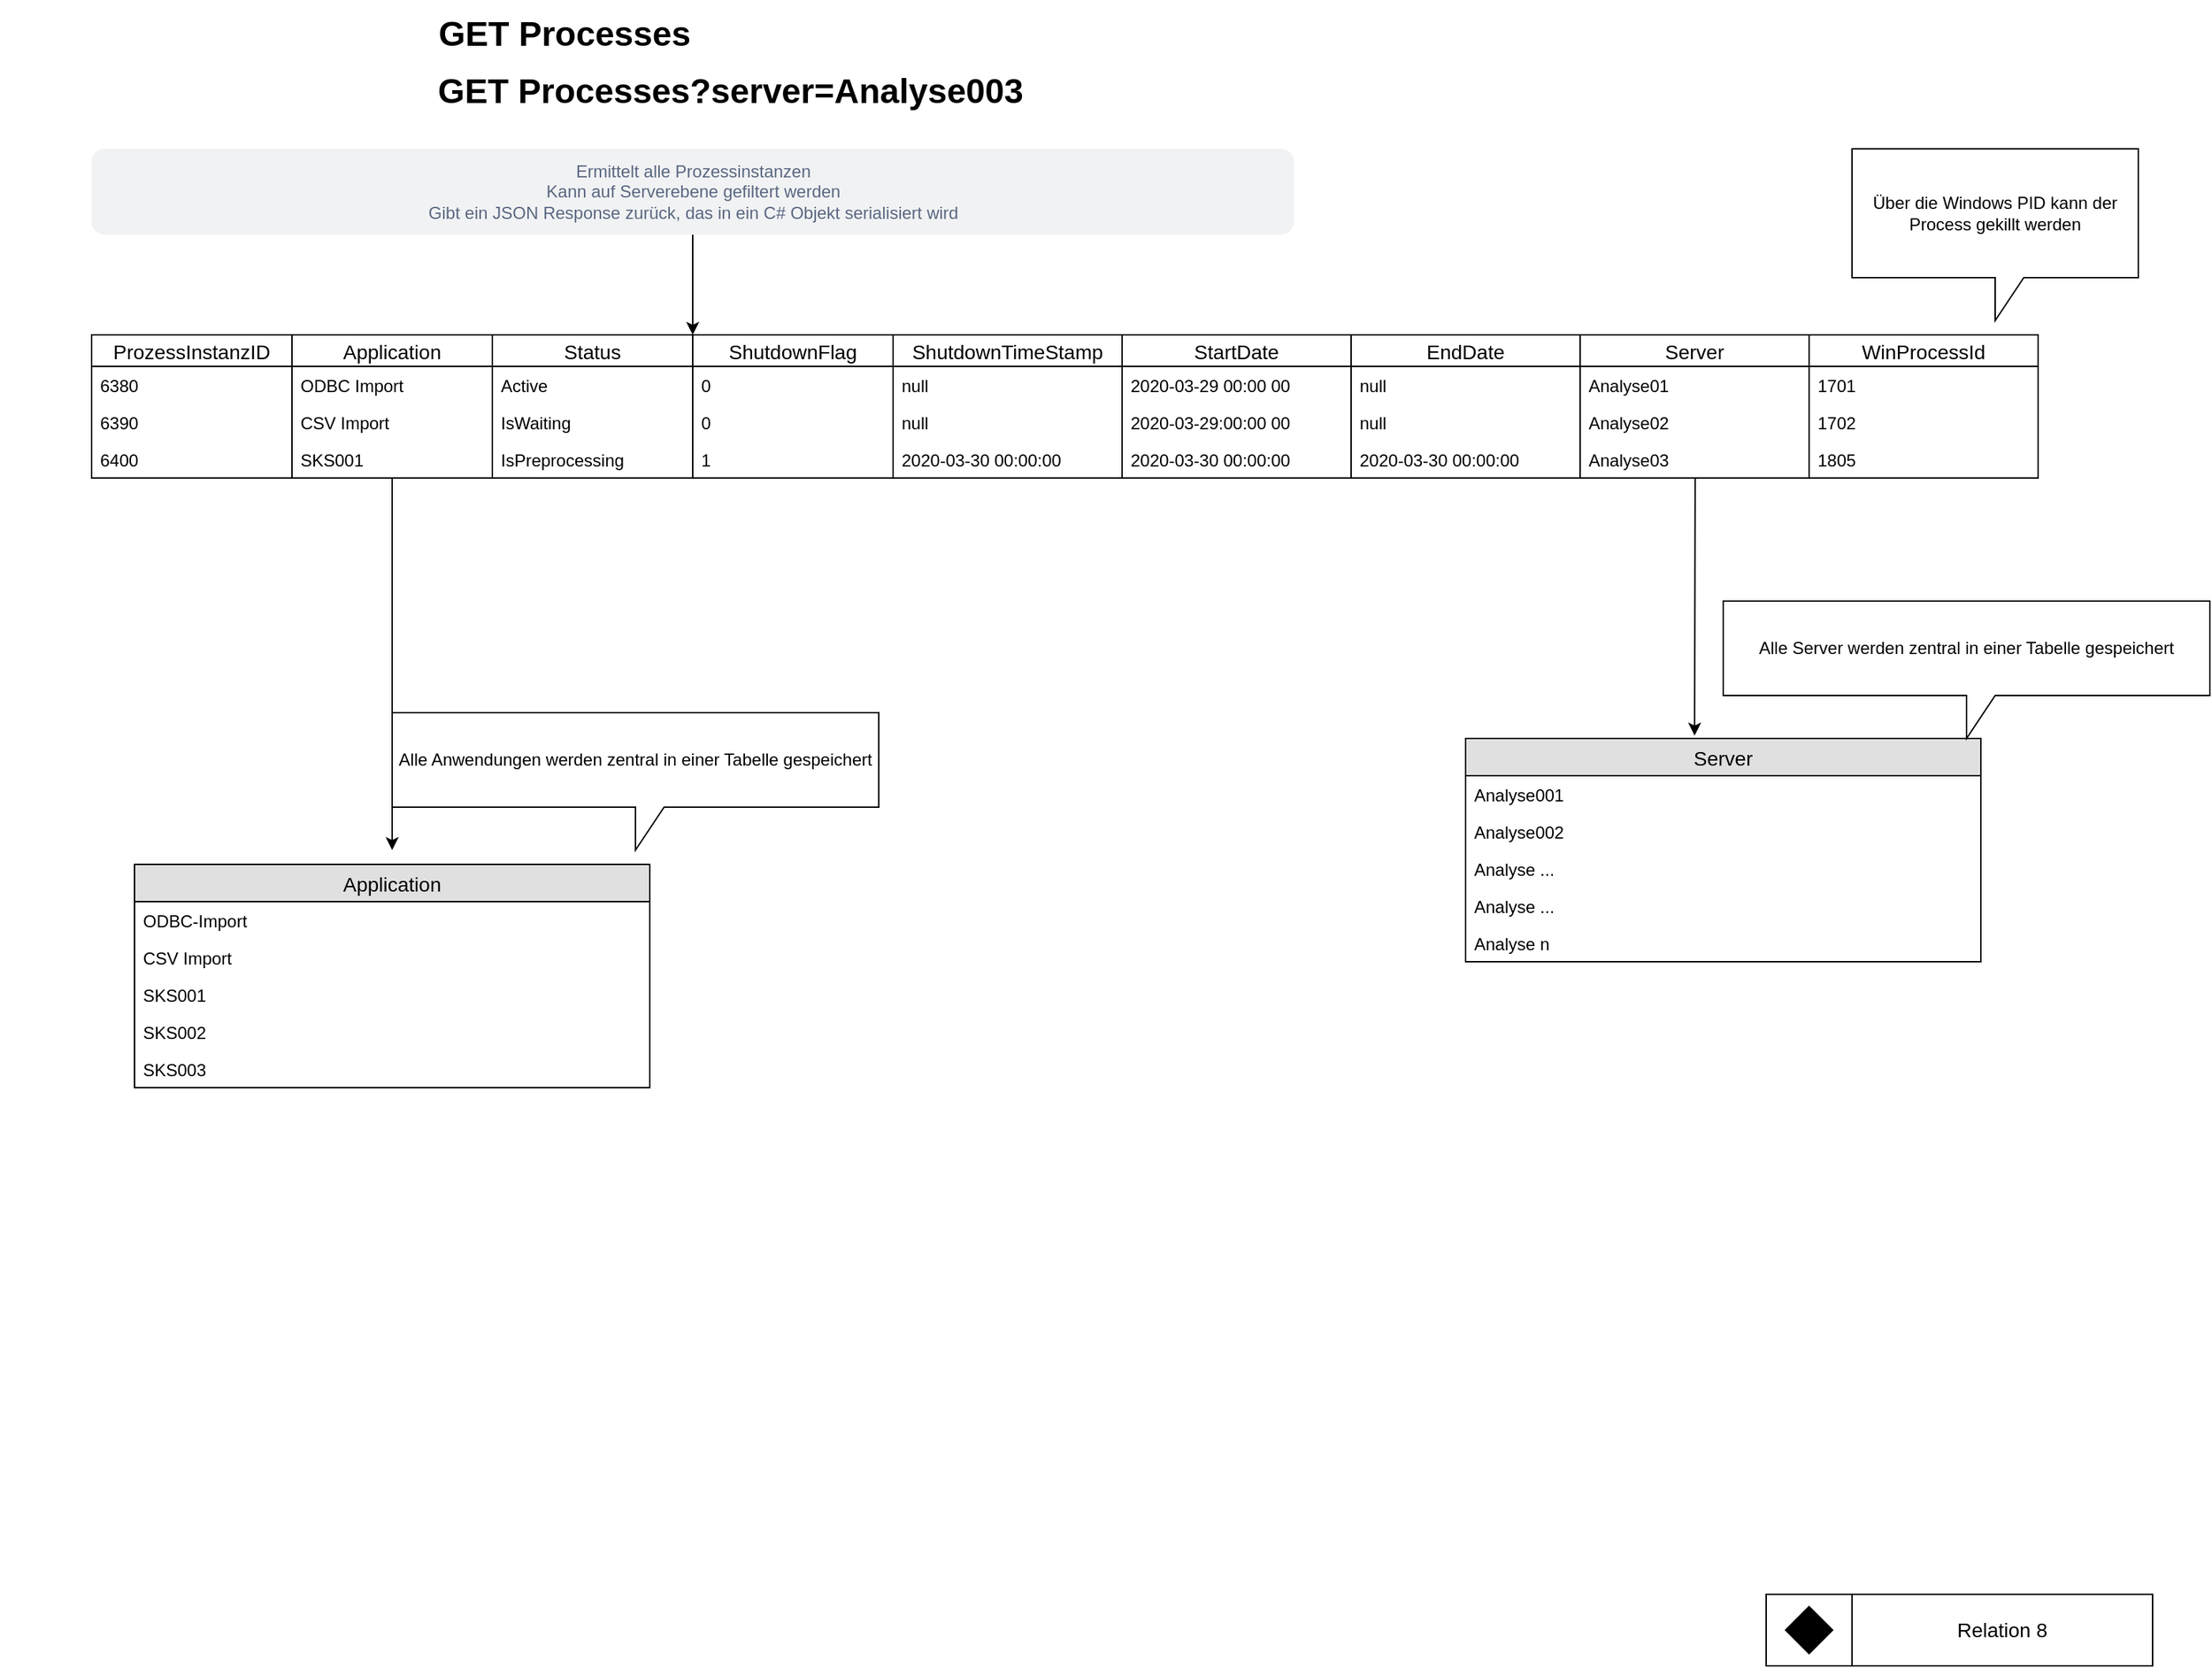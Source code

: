 <mxfile version="12.9.4" type="github">
  <diagram name="Page-1" id="bd83a815-5ea8-2e97-e5ec-87c9f400f2fa">
    <mxGraphModel dx="2062" dy="1093" grid="0" gridSize="10" guides="1" tooltips="1" connect="1" arrows="1" fold="1" page="1" pageScale="1.5" pageWidth="1169" pageHeight="826" background="#ffffff" math="0" shadow="0">
      <root>
        <mxCell id="0" style=";html=1;" />
        <mxCell id="1" style=";html=1;" parent="0" />
        <mxCell id="1516e18e63f93b96-4" value="" style="whiteSpace=wrap;html=1;rounded=0;shadow=0;strokeWidth=1;fontSize=14" parent="1" vertex="1">
          <mxGeometry x="1400" y="1140" width="60" height="50" as="geometry" />
        </mxCell>
        <mxCell id="1516e18e63f93b96-5" value="Relation 8" style="whiteSpace=wrap;html=1;rounded=0;shadow=0;strokeWidth=1;fontSize=14" parent="1" vertex="1">
          <mxGeometry x="1460" y="1140" width="210" height="50" as="geometry" />
        </mxCell>
        <mxCell id="1516e18e63f93b96-12" value="" style="rhombus;whiteSpace=wrap;html=1;rounded=0;shadow=0;strokeWidth=3;fillColor=#000000;fontSize=14" parent="1" vertex="1">
          <mxGeometry x="1415" y="1150" width="30" height="30" as="geometry" />
        </mxCell>
        <mxCell id="1516e18e63f93b96-3" value="GET Processes" style="text;strokeColor=none;fillColor=none;html=1;fontSize=24;fontStyle=1;verticalAlign=middle;align=center;rounded=0;shadow=1;" parent="1" vertex="1">
          <mxGeometry x="170" y="30" width="780" height="40" as="geometry" />
        </mxCell>
        <mxCell id="bckWVSyY-eQP2_SJs-Vo-93" style="edgeStyle=orthogonalEdgeStyle;rounded=0;orthogonalLoop=1;jettySize=auto;html=1;entryX=0;entryY=0;entryDx=0;entryDy=0;" edge="1" parent="1" source="bckWVSyY-eQP2_SJs-Vo-24" target="bckWVSyY-eQP2_SJs-Vo-55">
          <mxGeometry relative="1" as="geometry" />
        </mxCell>
        <mxCell id="bckWVSyY-eQP2_SJs-Vo-24" value="Ermittelt alle Prozessinstanzen&lt;br&gt;&lt;div&gt;Kann auf Serverebene gefiltert werden&lt;/div&gt;&lt;div&gt;Gibt ein JSON Response zurück, das in ein C# Objekt serialisiert wird&lt;br&gt;&lt;/div&gt;" style="rounded=1;align=center;fillColor=#F1F2F4;strokeColor=none;html=1;fontColor=#596780;fontSize=12" vertex="1" parent="1">
          <mxGeometry x="230" y="130" width="840" height="60" as="geometry" />
        </mxCell>
        <mxCell id="bckWVSyY-eQP2_SJs-Vo-43" value="ProzessInstanzID" style="swimlane;fontStyle=0;childLayout=stackLayout;horizontal=1;startSize=22;fillColor=none;horizontalStack=0;resizeParent=1;resizeParentMax=0;resizeLast=0;collapsible=1;marginBottom=0;swimlaneFillColor=#ffffff;align=center;fontSize=14;" vertex="1" parent="1">
          <mxGeometry x="230" y="260" width="140" height="100" as="geometry" />
        </mxCell>
        <mxCell id="bckWVSyY-eQP2_SJs-Vo-44" value="6380" style="text;strokeColor=none;fillColor=none;spacingLeft=4;spacingRight=4;overflow=hidden;rotatable=0;points=[[0,0.5],[1,0.5]];portConstraint=eastwest;fontSize=12;" vertex="1" parent="bckWVSyY-eQP2_SJs-Vo-43">
          <mxGeometry y="22" width="140" height="26" as="geometry" />
        </mxCell>
        <mxCell id="bckWVSyY-eQP2_SJs-Vo-45" value="6390" style="text;strokeColor=none;fillColor=none;spacingLeft=4;spacingRight=4;overflow=hidden;rotatable=0;points=[[0,0.5],[1,0.5]];portConstraint=eastwest;fontSize=12;" vertex="1" parent="bckWVSyY-eQP2_SJs-Vo-43">
          <mxGeometry y="48" width="140" height="26" as="geometry" />
        </mxCell>
        <mxCell id="bckWVSyY-eQP2_SJs-Vo-46" value="6400" style="text;strokeColor=none;fillColor=none;spacingLeft=4;spacingRight=4;overflow=hidden;rotatable=0;points=[[0,0.5],[1,0.5]];portConstraint=eastwest;fontSize=12;" vertex="1" parent="bckWVSyY-eQP2_SJs-Vo-43">
          <mxGeometry y="74" width="140" height="26" as="geometry" />
        </mxCell>
        <mxCell id="bckWVSyY-eQP2_SJs-Vo-76" style="edgeStyle=orthogonalEdgeStyle;rounded=0;orthogonalLoop=1;jettySize=auto;html=1;" edge="1" parent="1" source="bckWVSyY-eQP2_SJs-Vo-47">
          <mxGeometry relative="1" as="geometry">
            <mxPoint x="440" y="620" as="targetPoint" />
          </mxGeometry>
        </mxCell>
        <mxCell id="bckWVSyY-eQP2_SJs-Vo-47" value="Application" style="swimlane;fontStyle=0;childLayout=stackLayout;horizontal=1;startSize=22;fillColor=none;horizontalStack=0;resizeParent=1;resizeParentMax=0;resizeLast=0;collapsible=1;marginBottom=0;swimlaneFillColor=#ffffff;align=center;fontSize=14;" vertex="1" parent="1">
          <mxGeometry x="370" y="260" width="140" height="100" as="geometry" />
        </mxCell>
        <mxCell id="bckWVSyY-eQP2_SJs-Vo-48" value="ODBC Import" style="text;strokeColor=none;fillColor=none;spacingLeft=4;spacingRight=4;overflow=hidden;rotatable=0;points=[[0,0.5],[1,0.5]];portConstraint=eastwest;fontSize=12;" vertex="1" parent="bckWVSyY-eQP2_SJs-Vo-47">
          <mxGeometry y="22" width="140" height="26" as="geometry" />
        </mxCell>
        <mxCell id="bckWVSyY-eQP2_SJs-Vo-49" value="CSV Import" style="text;strokeColor=none;fillColor=none;spacingLeft=4;spacingRight=4;overflow=hidden;rotatable=0;points=[[0,0.5],[1,0.5]];portConstraint=eastwest;fontSize=12;" vertex="1" parent="bckWVSyY-eQP2_SJs-Vo-47">
          <mxGeometry y="48" width="140" height="26" as="geometry" />
        </mxCell>
        <mxCell id="bckWVSyY-eQP2_SJs-Vo-50" value="SKS001" style="text;strokeColor=none;fillColor=none;spacingLeft=4;spacingRight=4;overflow=hidden;rotatable=0;points=[[0,0.5],[1,0.5]];portConstraint=eastwest;fontSize=12;" vertex="1" parent="bckWVSyY-eQP2_SJs-Vo-47">
          <mxGeometry y="74" width="140" height="26" as="geometry" />
        </mxCell>
        <mxCell id="bckWVSyY-eQP2_SJs-Vo-51" value="Status" style="swimlane;fontStyle=0;childLayout=stackLayout;horizontal=1;startSize=22;fillColor=none;horizontalStack=0;resizeParent=1;resizeParentMax=0;resizeLast=0;collapsible=1;marginBottom=0;swimlaneFillColor=#ffffff;align=center;fontSize=14;" vertex="1" parent="1">
          <mxGeometry x="510" y="260" width="140" height="100" as="geometry" />
        </mxCell>
        <mxCell id="bckWVSyY-eQP2_SJs-Vo-52" value="Active" style="text;strokeColor=none;fillColor=none;spacingLeft=4;spacingRight=4;overflow=hidden;rotatable=0;points=[[0,0.5],[1,0.5]];portConstraint=eastwest;fontSize=12;" vertex="1" parent="bckWVSyY-eQP2_SJs-Vo-51">
          <mxGeometry y="22" width="140" height="26" as="geometry" />
        </mxCell>
        <mxCell id="bckWVSyY-eQP2_SJs-Vo-53" value="IsWaiting" style="text;strokeColor=none;fillColor=none;spacingLeft=4;spacingRight=4;overflow=hidden;rotatable=0;points=[[0,0.5],[1,0.5]];portConstraint=eastwest;fontSize=12;" vertex="1" parent="bckWVSyY-eQP2_SJs-Vo-51">
          <mxGeometry y="48" width="140" height="26" as="geometry" />
        </mxCell>
        <mxCell id="bckWVSyY-eQP2_SJs-Vo-54" value="IsPreprocessing" style="text;strokeColor=none;fillColor=none;spacingLeft=4;spacingRight=4;overflow=hidden;rotatable=0;points=[[0,0.5],[1,0.5]];portConstraint=eastwest;fontSize=12;" vertex="1" parent="bckWVSyY-eQP2_SJs-Vo-51">
          <mxGeometry y="74" width="140" height="26" as="geometry" />
        </mxCell>
        <mxCell id="bckWVSyY-eQP2_SJs-Vo-55" value="ShutdownFlag" style="swimlane;fontStyle=0;childLayout=stackLayout;horizontal=1;startSize=22;fillColor=none;horizontalStack=0;resizeParent=1;resizeParentMax=0;resizeLast=0;collapsible=1;marginBottom=0;swimlaneFillColor=#ffffff;align=center;fontSize=14;" vertex="1" parent="1">
          <mxGeometry x="650" y="260" width="140" height="100" as="geometry" />
        </mxCell>
        <mxCell id="bckWVSyY-eQP2_SJs-Vo-56" value="0" style="text;strokeColor=none;fillColor=none;spacingLeft=4;spacingRight=4;overflow=hidden;rotatable=0;points=[[0,0.5],[1,0.5]];portConstraint=eastwest;fontSize=12;" vertex="1" parent="bckWVSyY-eQP2_SJs-Vo-55">
          <mxGeometry y="22" width="140" height="26" as="geometry" />
        </mxCell>
        <mxCell id="bckWVSyY-eQP2_SJs-Vo-57" value="0" style="text;strokeColor=none;fillColor=none;spacingLeft=4;spacingRight=4;overflow=hidden;rotatable=0;points=[[0,0.5],[1,0.5]];portConstraint=eastwest;fontSize=12;" vertex="1" parent="bckWVSyY-eQP2_SJs-Vo-55">
          <mxGeometry y="48" width="140" height="26" as="geometry" />
        </mxCell>
        <mxCell id="bckWVSyY-eQP2_SJs-Vo-58" value="1" style="text;strokeColor=none;fillColor=none;spacingLeft=4;spacingRight=4;overflow=hidden;rotatable=0;points=[[0,0.5],[1,0.5]];portConstraint=eastwest;fontSize=12;" vertex="1" parent="bckWVSyY-eQP2_SJs-Vo-55">
          <mxGeometry y="74" width="140" height="26" as="geometry" />
        </mxCell>
        <mxCell id="bckWVSyY-eQP2_SJs-Vo-59" value="ShutdownTimeStamp" style="swimlane;fontStyle=0;childLayout=stackLayout;horizontal=1;startSize=22;fillColor=none;horizontalStack=0;resizeParent=1;resizeParentMax=0;resizeLast=0;collapsible=1;marginBottom=0;swimlaneFillColor=#ffffff;align=center;fontSize=14;" vertex="1" parent="1">
          <mxGeometry x="790" y="260" width="160" height="100" as="geometry" />
        </mxCell>
        <mxCell id="bckWVSyY-eQP2_SJs-Vo-60" value="null" style="text;strokeColor=none;fillColor=none;spacingLeft=4;spacingRight=4;overflow=hidden;rotatable=0;points=[[0,0.5],[1,0.5]];portConstraint=eastwest;fontSize=12;" vertex="1" parent="bckWVSyY-eQP2_SJs-Vo-59">
          <mxGeometry y="22" width="160" height="26" as="geometry" />
        </mxCell>
        <mxCell id="bckWVSyY-eQP2_SJs-Vo-61" value="null" style="text;strokeColor=none;fillColor=none;spacingLeft=4;spacingRight=4;overflow=hidden;rotatable=0;points=[[0,0.5],[1,0.5]];portConstraint=eastwest;fontSize=12;" vertex="1" parent="bckWVSyY-eQP2_SJs-Vo-59">
          <mxGeometry y="48" width="160" height="26" as="geometry" />
        </mxCell>
        <mxCell id="bckWVSyY-eQP2_SJs-Vo-62" value="2020-03-30 00:00:00" style="text;strokeColor=none;fillColor=none;spacingLeft=4;spacingRight=4;overflow=hidden;rotatable=0;points=[[0,0.5],[1,0.5]];portConstraint=eastwest;fontSize=12;" vertex="1" parent="bckWVSyY-eQP2_SJs-Vo-59">
          <mxGeometry y="74" width="160" height="26" as="geometry" />
        </mxCell>
        <mxCell id="bckWVSyY-eQP2_SJs-Vo-63" value="StartDate" style="swimlane;fontStyle=0;childLayout=stackLayout;horizontal=1;startSize=22;fillColor=none;horizontalStack=0;resizeParent=1;resizeParentMax=0;resizeLast=0;collapsible=1;marginBottom=0;swimlaneFillColor=#ffffff;align=center;fontSize=14;" vertex="1" parent="1">
          <mxGeometry x="950" y="260" width="160" height="100" as="geometry" />
        </mxCell>
        <mxCell id="bckWVSyY-eQP2_SJs-Vo-64" value="2020-03-29 00:00 00" style="text;strokeColor=none;fillColor=none;spacingLeft=4;spacingRight=4;overflow=hidden;rotatable=0;points=[[0,0.5],[1,0.5]];portConstraint=eastwest;fontSize=12;" vertex="1" parent="bckWVSyY-eQP2_SJs-Vo-63">
          <mxGeometry y="22" width="160" height="26" as="geometry" />
        </mxCell>
        <mxCell id="bckWVSyY-eQP2_SJs-Vo-65" value="2020-03-29:00:00 00" style="text;strokeColor=none;fillColor=none;spacingLeft=4;spacingRight=4;overflow=hidden;rotatable=0;points=[[0,0.5],[1,0.5]];portConstraint=eastwest;fontSize=12;" vertex="1" parent="bckWVSyY-eQP2_SJs-Vo-63">
          <mxGeometry y="48" width="160" height="26" as="geometry" />
        </mxCell>
        <mxCell id="bckWVSyY-eQP2_SJs-Vo-66" value="2020-03-30 00:00:00" style="text;strokeColor=none;fillColor=none;spacingLeft=4;spacingRight=4;overflow=hidden;rotatable=0;points=[[0,0.5],[1,0.5]];portConstraint=eastwest;fontSize=12;" vertex="1" parent="bckWVSyY-eQP2_SJs-Vo-63">
          <mxGeometry y="74" width="160" height="26" as="geometry" />
        </mxCell>
        <mxCell id="bckWVSyY-eQP2_SJs-Vo-67" value="EndDate" style="swimlane;fontStyle=0;childLayout=stackLayout;horizontal=1;startSize=22;fillColor=none;horizontalStack=0;resizeParent=1;resizeParentMax=0;resizeLast=0;collapsible=1;marginBottom=0;swimlaneFillColor=#ffffff;align=center;fontSize=14;" vertex="1" parent="1">
          <mxGeometry x="1110" y="260" width="160" height="100" as="geometry" />
        </mxCell>
        <mxCell id="bckWVSyY-eQP2_SJs-Vo-68" value="null" style="text;strokeColor=none;fillColor=none;spacingLeft=4;spacingRight=4;overflow=hidden;rotatable=0;points=[[0,0.5],[1,0.5]];portConstraint=eastwest;fontSize=12;" vertex="1" parent="bckWVSyY-eQP2_SJs-Vo-67">
          <mxGeometry y="22" width="160" height="26" as="geometry" />
        </mxCell>
        <mxCell id="bckWVSyY-eQP2_SJs-Vo-69" value="null" style="text;strokeColor=none;fillColor=none;spacingLeft=4;spacingRight=4;overflow=hidden;rotatable=0;points=[[0,0.5],[1,0.5]];portConstraint=eastwest;fontSize=12;" vertex="1" parent="bckWVSyY-eQP2_SJs-Vo-67">
          <mxGeometry y="48" width="160" height="26" as="geometry" />
        </mxCell>
        <mxCell id="bckWVSyY-eQP2_SJs-Vo-70" value="2020-03-30 00:00:00" style="text;strokeColor=none;fillColor=none;spacingLeft=4;spacingRight=4;overflow=hidden;rotatable=0;points=[[0,0.5],[1,0.5]];portConstraint=eastwest;fontSize=12;" vertex="1" parent="bckWVSyY-eQP2_SJs-Vo-67">
          <mxGeometry y="74" width="160" height="26" as="geometry" />
        </mxCell>
        <mxCell id="bckWVSyY-eQP2_SJs-Vo-82" value="" style="edgeStyle=orthogonalEdgeStyle;rounded=0;orthogonalLoop=1;jettySize=auto;html=1;" edge="1" parent="1" source="bckWVSyY-eQP2_SJs-Vo-72">
          <mxGeometry relative="1" as="geometry">
            <mxPoint x="1350" y="540" as="targetPoint" />
          </mxGeometry>
        </mxCell>
        <mxCell id="bckWVSyY-eQP2_SJs-Vo-31" value="Server" style="swimlane;fontStyle=0;childLayout=stackLayout;horizontal=1;startSize=26;fillColor=#e0e0e0;horizontalStack=0;resizeParent=1;resizeParentMax=0;resizeLast=0;collapsible=1;marginBottom=0;swimlaneFillColor=#ffffff;align=center;fontSize=14;" vertex="1" parent="1">
          <mxGeometry x="1190" y="542" width="360" height="156" as="geometry" />
        </mxCell>
        <mxCell id="bckWVSyY-eQP2_SJs-Vo-32" value="Analyse001" style="text;strokeColor=none;fillColor=none;spacingLeft=4;spacingRight=4;overflow=hidden;rotatable=0;points=[[0,0.5],[1,0.5]];portConstraint=eastwest;fontSize=12;" vertex="1" parent="bckWVSyY-eQP2_SJs-Vo-31">
          <mxGeometry y="26" width="360" height="26" as="geometry" />
        </mxCell>
        <mxCell id="bckWVSyY-eQP2_SJs-Vo-33" value="Analyse002" style="text;strokeColor=none;fillColor=none;spacingLeft=4;spacingRight=4;overflow=hidden;rotatable=0;points=[[0,0.5],[1,0.5]];portConstraint=eastwest;fontSize=12;" vertex="1" parent="bckWVSyY-eQP2_SJs-Vo-31">
          <mxGeometry y="52" width="360" height="26" as="geometry" />
        </mxCell>
        <mxCell id="bckWVSyY-eQP2_SJs-Vo-34" value="Analyse ..." style="text;strokeColor=none;fillColor=none;spacingLeft=4;spacingRight=4;overflow=hidden;rotatable=0;points=[[0,0.5],[1,0.5]];portConstraint=eastwest;fontSize=12;" vertex="1" parent="bckWVSyY-eQP2_SJs-Vo-31">
          <mxGeometry y="78" width="360" height="26" as="geometry" />
        </mxCell>
        <mxCell id="bckWVSyY-eQP2_SJs-Vo-35" value="Analyse ..." style="text;strokeColor=none;fillColor=none;spacingLeft=4;spacingRight=4;overflow=hidden;rotatable=0;points=[[0,0.5],[1,0.5]];portConstraint=eastwest;fontSize=12;" vertex="1" parent="bckWVSyY-eQP2_SJs-Vo-31">
          <mxGeometry y="104" width="360" height="26" as="geometry" />
        </mxCell>
        <mxCell id="bckWVSyY-eQP2_SJs-Vo-36" value="Analyse n" style="text;strokeColor=none;fillColor=none;spacingLeft=4;spacingRight=4;overflow=hidden;rotatable=0;points=[[0,0.5],[1,0.5]];portConstraint=eastwest;fontSize=12;" vertex="1" parent="bckWVSyY-eQP2_SJs-Vo-31">
          <mxGeometry y="130" width="360" height="26" as="geometry" />
        </mxCell>
        <mxCell id="bckWVSyY-eQP2_SJs-Vo-72" value="WinProcessId" style="swimlane;fontStyle=0;childLayout=stackLayout;horizontal=1;startSize=22;fillColor=none;horizontalStack=0;resizeParent=1;resizeParentMax=0;resizeLast=0;collapsible=1;marginBottom=0;swimlaneFillColor=#ffffff;align=center;fontSize=14;" vertex="1" parent="1">
          <mxGeometry x="1430" y="260" width="160" height="100" as="geometry" />
        </mxCell>
        <mxCell id="bckWVSyY-eQP2_SJs-Vo-73" value="1701" style="text;strokeColor=none;fillColor=none;spacingLeft=4;spacingRight=4;overflow=hidden;rotatable=0;points=[[0,0.5],[1,0.5]];portConstraint=eastwest;fontSize=12;" vertex="1" parent="bckWVSyY-eQP2_SJs-Vo-72">
          <mxGeometry y="22" width="160" height="26" as="geometry" />
        </mxCell>
        <mxCell id="bckWVSyY-eQP2_SJs-Vo-74" value="1702" style="text;strokeColor=none;fillColor=none;spacingLeft=4;spacingRight=4;overflow=hidden;rotatable=0;points=[[0,0.5],[1,0.5]];portConstraint=eastwest;fontSize=12;" vertex="1" parent="bckWVSyY-eQP2_SJs-Vo-72">
          <mxGeometry y="48" width="160" height="26" as="geometry" />
        </mxCell>
        <mxCell id="bckWVSyY-eQP2_SJs-Vo-75" value="1805" style="text;strokeColor=none;fillColor=none;spacingLeft=4;spacingRight=4;overflow=hidden;rotatable=0;points=[[0,0.5],[1,0.5]];portConstraint=eastwest;fontSize=12;" vertex="1" parent="bckWVSyY-eQP2_SJs-Vo-72">
          <mxGeometry y="74" width="160" height="26" as="geometry" />
        </mxCell>
        <mxCell id="bckWVSyY-eQP2_SJs-Vo-83" value="Server" style="swimlane;fontStyle=0;childLayout=stackLayout;horizontal=1;startSize=22;fillColor=none;horizontalStack=0;resizeParent=1;resizeParentMax=0;resizeLast=0;collapsible=1;marginBottom=0;swimlaneFillColor=#ffffff;align=center;fontSize=14;" vertex="1" parent="1">
          <mxGeometry x="1270" y="260" width="160" height="100" as="geometry" />
        </mxCell>
        <mxCell id="bckWVSyY-eQP2_SJs-Vo-84" value="Analyse01" style="text;strokeColor=none;fillColor=none;spacingLeft=4;spacingRight=4;overflow=hidden;rotatable=0;points=[[0,0.5],[1,0.5]];portConstraint=eastwest;fontSize=12;" vertex="1" parent="bckWVSyY-eQP2_SJs-Vo-83">
          <mxGeometry y="22" width="160" height="26" as="geometry" />
        </mxCell>
        <mxCell id="bckWVSyY-eQP2_SJs-Vo-85" value="Analyse02" style="text;strokeColor=none;fillColor=none;spacingLeft=4;spacingRight=4;overflow=hidden;rotatable=0;points=[[0,0.5],[1,0.5]];portConstraint=eastwest;fontSize=12;" vertex="1" parent="bckWVSyY-eQP2_SJs-Vo-83">
          <mxGeometry y="48" width="160" height="26" as="geometry" />
        </mxCell>
        <mxCell id="bckWVSyY-eQP2_SJs-Vo-86" value="Analyse03" style="text;strokeColor=none;fillColor=none;spacingLeft=4;spacingRight=4;overflow=hidden;rotatable=0;points=[[0,0.5],[1,0.5]];portConstraint=eastwest;fontSize=12;" vertex="1" parent="bckWVSyY-eQP2_SJs-Vo-83">
          <mxGeometry y="74" width="160" height="26" as="geometry" />
        </mxCell>
        <mxCell id="bckWVSyY-eQP2_SJs-Vo-87" value="Über die Windows PID kann der Process gekillt werden" style="shape=callout;whiteSpace=wrap;html=1;perimeter=calloutPerimeter;" vertex="1" parent="1">
          <mxGeometry x="1460" y="130" width="200" height="120" as="geometry" />
        </mxCell>
        <mxCell id="bckWVSyY-eQP2_SJs-Vo-88" value="Alle Anwendungen werden zentral in einer Tabelle gespeichert" style="shape=callout;whiteSpace=wrap;html=1;perimeter=calloutPerimeter;" vertex="1" parent="1">
          <mxGeometry x="440" y="524" width="340" height="96" as="geometry" />
        </mxCell>
        <mxCell id="bckWVSyY-eQP2_SJs-Vo-25" value="Application" style="swimlane;fontStyle=0;childLayout=stackLayout;horizontal=1;startSize=26;fillColor=#e0e0e0;horizontalStack=0;resizeParent=1;resizeParentMax=0;resizeLast=0;collapsible=1;marginBottom=0;swimlaneFillColor=#ffffff;align=center;fontSize=14;" vertex="1" parent="1">
          <mxGeometry x="260" y="630" width="360" height="156" as="geometry" />
        </mxCell>
        <mxCell id="bckWVSyY-eQP2_SJs-Vo-26" value="ODBC-Import" style="text;strokeColor=none;fillColor=none;spacingLeft=4;spacingRight=4;overflow=hidden;rotatable=0;points=[[0,0.5],[1,0.5]];portConstraint=eastwest;fontSize=12;" vertex="1" parent="bckWVSyY-eQP2_SJs-Vo-25">
          <mxGeometry y="26" width="360" height="26" as="geometry" />
        </mxCell>
        <mxCell id="bckWVSyY-eQP2_SJs-Vo-27" value="CSV Import" style="text;strokeColor=none;fillColor=none;spacingLeft=4;spacingRight=4;overflow=hidden;rotatable=0;points=[[0,0.5],[1,0.5]];portConstraint=eastwest;fontSize=12;" vertex="1" parent="bckWVSyY-eQP2_SJs-Vo-25">
          <mxGeometry y="52" width="360" height="26" as="geometry" />
        </mxCell>
        <mxCell id="bckWVSyY-eQP2_SJs-Vo-28" value="SKS001" style="text;strokeColor=none;fillColor=none;spacingLeft=4;spacingRight=4;overflow=hidden;rotatable=0;points=[[0,0.5],[1,0.5]];portConstraint=eastwest;fontSize=12;" vertex="1" parent="bckWVSyY-eQP2_SJs-Vo-25">
          <mxGeometry y="78" width="360" height="26" as="geometry" />
        </mxCell>
        <mxCell id="bckWVSyY-eQP2_SJs-Vo-29" value="SKS002" style="text;strokeColor=none;fillColor=none;spacingLeft=4;spacingRight=4;overflow=hidden;rotatable=0;points=[[0,0.5],[1,0.5]];portConstraint=eastwest;fontSize=12;" vertex="1" parent="bckWVSyY-eQP2_SJs-Vo-25">
          <mxGeometry y="104" width="360" height="26" as="geometry" />
        </mxCell>
        <mxCell id="bckWVSyY-eQP2_SJs-Vo-30" value="SKS003" style="text;strokeColor=none;fillColor=none;spacingLeft=4;spacingRight=4;overflow=hidden;rotatable=0;points=[[0,0.5],[1,0.5]];portConstraint=eastwest;fontSize=12;" vertex="1" parent="bckWVSyY-eQP2_SJs-Vo-25">
          <mxGeometry y="130" width="360" height="26" as="geometry" />
        </mxCell>
        <mxCell id="bckWVSyY-eQP2_SJs-Vo-89" value="Alle Server werden zentral in einer Tabelle gespeichert" style="shape=callout;whiteSpace=wrap;html=1;perimeter=calloutPerimeter;" vertex="1" parent="1">
          <mxGeometry x="1370" y="446" width="340" height="96" as="geometry" />
        </mxCell>
        <mxCell id="bckWVSyY-eQP2_SJs-Vo-90" value="GET Processes?server=Analyse003" style="text;strokeColor=none;fillColor=none;html=1;fontSize=24;fontStyle=1;verticalAlign=middle;align=center;rounded=0;shadow=1;" vertex="1" parent="1">
          <mxGeometry x="286" y="70" width="780" height="40" as="geometry" />
        </mxCell>
      </root>
    </mxGraphModel>
  </diagram>
</mxfile>
